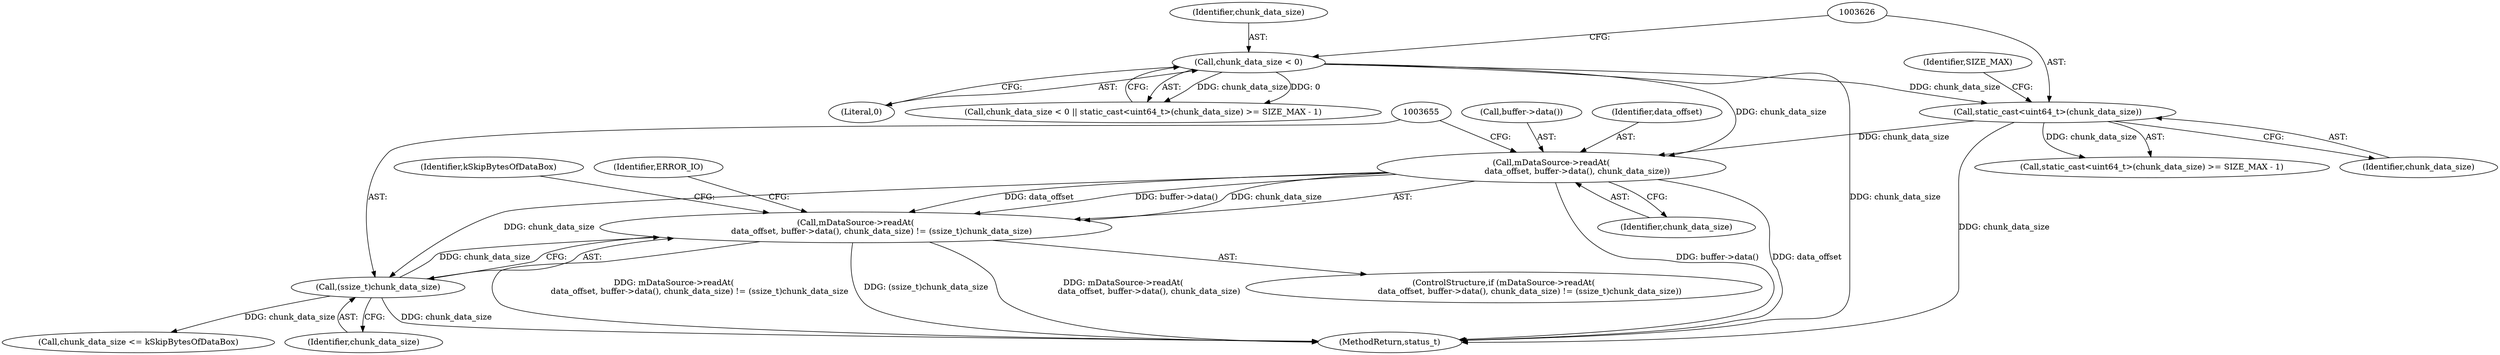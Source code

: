 digraph "0_Android_8a3a2f6ea7defe1a81bb32b3c9f3537f84749b9d@API" {
"1003649" [label="(Call,mDataSource->readAt(\n                    data_offset, buffer->data(), chunk_data_size) != (ssize_t)chunk_data_size)"];
"1003650" [label="(Call,mDataSource->readAt(\n                    data_offset, buffer->data(), chunk_data_size))"];
"1003625" [label="(Call,static_cast<uint64_t>(chunk_data_size))"];
"1003621" [label="(Call,chunk_data_size < 0)"];
"1003654" [label="(Call,(ssize_t)chunk_data_size)"];
"1003624" [label="(Call,static_cast<uint64_t>(chunk_data_size) >= SIZE_MAX - 1)"];
"1003653" [label="(Identifier,chunk_data_size)"];
"1003652" [label="(Call,buffer->data())"];
"1003620" [label="(Call,chunk_data_size < 0 || static_cast<uint64_t>(chunk_data_size) >= SIZE_MAX - 1)"];
"1003621" [label="(Call,chunk_data_size < 0)"];
"1003650" [label="(Call,mDataSource->readAt(\n                    data_offset, buffer->data(), chunk_data_size))"];
"1003665" [label="(Call,chunk_data_size <= kSkipBytesOfDataBox)"];
"1003662" [label="(Identifier,kSkipBytesOfDataBox)"];
"1003654" [label="(Call,(ssize_t)chunk_data_size)"];
"1003622" [label="(Identifier,chunk_data_size)"];
"1003649" [label="(Call,mDataSource->readAt(\n                    data_offset, buffer->data(), chunk_data_size) != (ssize_t)chunk_data_size)"];
"1003625" [label="(Call,static_cast<uint64_t>(chunk_data_size))"];
"1003623" [label="(Literal,0)"];
"1003656" [label="(Identifier,chunk_data_size)"];
"1003651" [label="(Identifier,data_offset)"];
"1003659" [label="(Identifier,ERROR_IO)"];
"1003627" [label="(Identifier,chunk_data_size)"];
"1003648" [label="(ControlStructure,if (mDataSource->readAt(\n                    data_offset, buffer->data(), chunk_data_size) != (ssize_t)chunk_data_size))"];
"1003629" [label="(Identifier,SIZE_MAX)"];
"1003903" [label="(MethodReturn,status_t)"];
"1003649" -> "1003648"  [label="AST: "];
"1003649" -> "1003654"  [label="CFG: "];
"1003650" -> "1003649"  [label="AST: "];
"1003654" -> "1003649"  [label="AST: "];
"1003659" -> "1003649"  [label="CFG: "];
"1003662" -> "1003649"  [label="CFG: "];
"1003649" -> "1003903"  [label="DDG: (ssize_t)chunk_data_size"];
"1003649" -> "1003903"  [label="DDG: mDataSource->readAt(\n                    data_offset, buffer->data(), chunk_data_size)"];
"1003649" -> "1003903"  [label="DDG: mDataSource->readAt(\n                    data_offset, buffer->data(), chunk_data_size) != (ssize_t)chunk_data_size"];
"1003650" -> "1003649"  [label="DDG: data_offset"];
"1003650" -> "1003649"  [label="DDG: buffer->data()"];
"1003650" -> "1003649"  [label="DDG: chunk_data_size"];
"1003654" -> "1003649"  [label="DDG: chunk_data_size"];
"1003650" -> "1003653"  [label="CFG: "];
"1003651" -> "1003650"  [label="AST: "];
"1003652" -> "1003650"  [label="AST: "];
"1003653" -> "1003650"  [label="AST: "];
"1003655" -> "1003650"  [label="CFG: "];
"1003650" -> "1003903"  [label="DDG: buffer->data()"];
"1003650" -> "1003903"  [label="DDG: data_offset"];
"1003625" -> "1003650"  [label="DDG: chunk_data_size"];
"1003621" -> "1003650"  [label="DDG: chunk_data_size"];
"1003650" -> "1003654"  [label="DDG: chunk_data_size"];
"1003625" -> "1003624"  [label="AST: "];
"1003625" -> "1003627"  [label="CFG: "];
"1003626" -> "1003625"  [label="AST: "];
"1003627" -> "1003625"  [label="AST: "];
"1003629" -> "1003625"  [label="CFG: "];
"1003625" -> "1003903"  [label="DDG: chunk_data_size"];
"1003625" -> "1003624"  [label="DDG: chunk_data_size"];
"1003621" -> "1003625"  [label="DDG: chunk_data_size"];
"1003621" -> "1003620"  [label="AST: "];
"1003621" -> "1003623"  [label="CFG: "];
"1003622" -> "1003621"  [label="AST: "];
"1003623" -> "1003621"  [label="AST: "];
"1003626" -> "1003621"  [label="CFG: "];
"1003620" -> "1003621"  [label="CFG: "];
"1003621" -> "1003903"  [label="DDG: chunk_data_size"];
"1003621" -> "1003620"  [label="DDG: chunk_data_size"];
"1003621" -> "1003620"  [label="DDG: 0"];
"1003654" -> "1003656"  [label="CFG: "];
"1003655" -> "1003654"  [label="AST: "];
"1003656" -> "1003654"  [label="AST: "];
"1003654" -> "1003903"  [label="DDG: chunk_data_size"];
"1003654" -> "1003665"  [label="DDG: chunk_data_size"];
}
